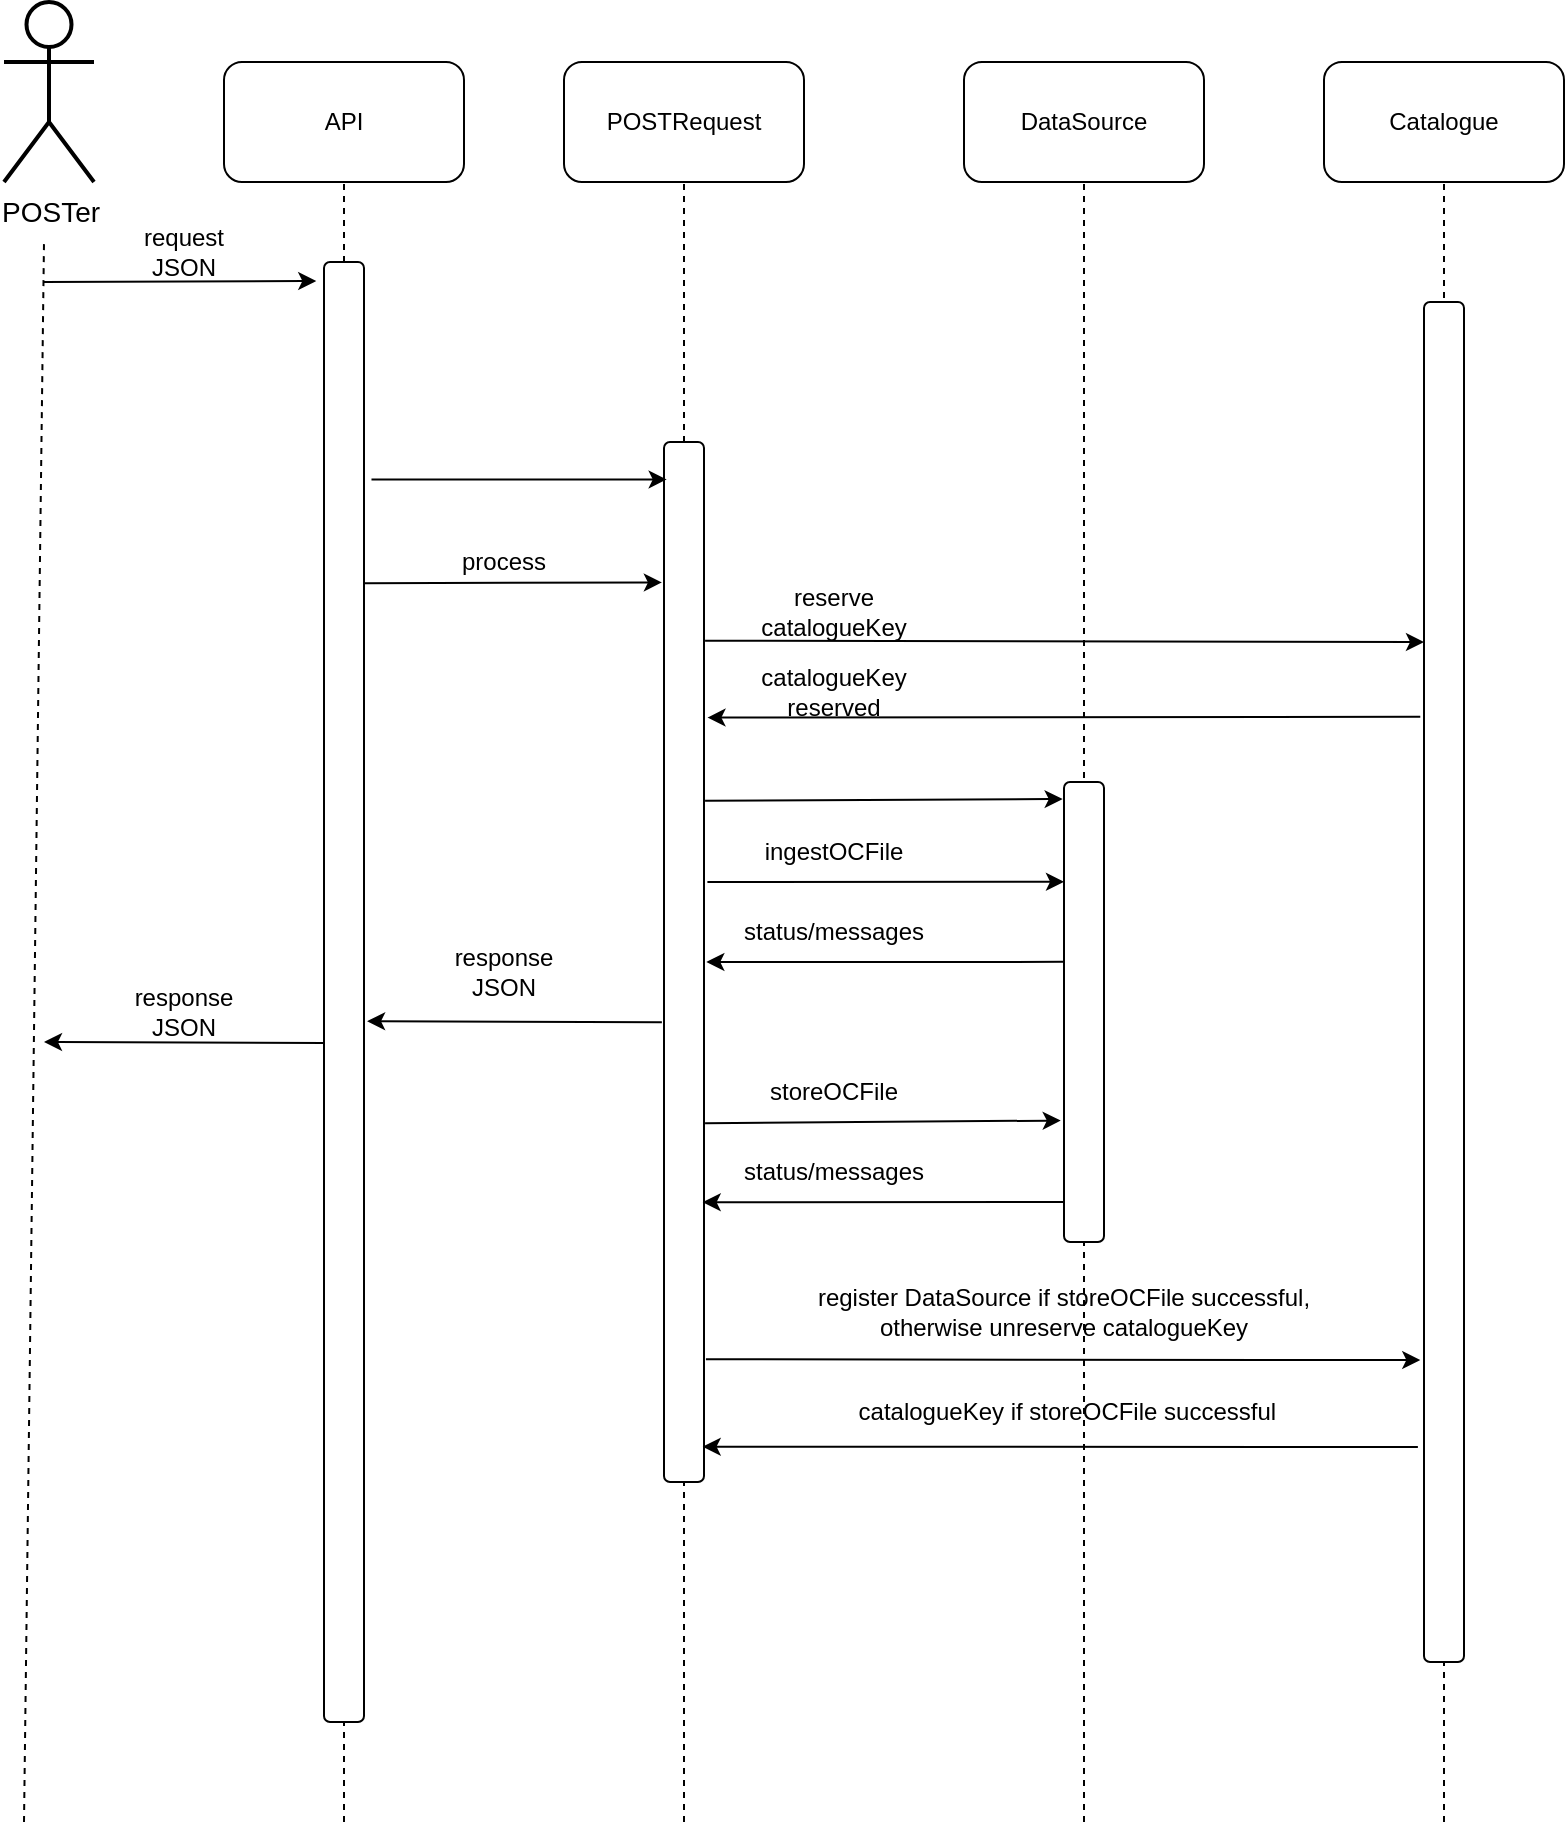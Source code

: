 <mxfile>
    <diagram id="3A0USOAVDXHrIUA4B3Xb" name="Page-1">
        <mxGraphModel dx="844" dy="419" grid="1" gridSize="10" guides="1" tooltips="1" connect="1" arrows="1" fold="1" page="1" pageScale="1" pageWidth="850" pageHeight="1100" math="0" shadow="0">
            <root>
                <mxCell id="0"/>
                <mxCell id="1" parent="0"/>
                <mxCell id="agV3x1X6RGqBZTGGjPY_-20" value="" style="endArrow=none;dashed=1;html=1;rounded=0;entryX=0.5;entryY=1;entryDx=0;entryDy=0;" parent="1" target="agV3x1X6RGqBZTGGjPY_-5" edge="1">
                    <mxGeometry width="50" height="50" relative="1" as="geometry">
                        <mxPoint x="550" y="920" as="sourcePoint"/>
                        <mxPoint x="540" y="200" as="targetPoint"/>
                    </mxGeometry>
                </mxCell>
                <mxCell id="agV3x1X6RGqBZTGGjPY_-115" value="" style="rounded=1;whiteSpace=wrap;html=1;" parent="1" vertex="1">
                    <mxGeometry x="540" y="400" width="20" height="230" as="geometry"/>
                </mxCell>
                <mxCell id="agV3x1X6RGqBZTGGjPY_-19" value="" style="endArrow=none;dashed=1;html=1;rounded=0;entryX=0.5;entryY=1;entryDx=0;entryDy=0;" parent="1" target="agV3x1X6RGqBZTGGjPY_-4" edge="1">
                    <mxGeometry width="50" height="50" relative="1" as="geometry">
                        <mxPoint x="730" y="920" as="sourcePoint"/>
                        <mxPoint x="730" y="170" as="targetPoint"/>
                    </mxGeometry>
                </mxCell>
                <mxCell id="agV3x1X6RGqBZTGGjPY_-114" value="" style="rounded=1;whiteSpace=wrap;html=1;" parent="1" vertex="1">
                    <mxGeometry x="720" y="160" width="20" height="680" as="geometry"/>
                </mxCell>
                <mxCell id="agV3x1X6RGqBZTGGjPY_-18" value="" style="endArrow=none;dashed=1;html=1;rounded=0;entryX=0.5;entryY=1;entryDx=0;entryDy=0;startArrow=none;" parent="1" target="agV3x1X6RGqBZTGGjPY_-3" edge="1">
                    <mxGeometry width="50" height="50" relative="1" as="geometry">
                        <mxPoint x="350" y="920" as="sourcePoint"/>
                        <mxPoint x="350" y="190" as="targetPoint"/>
                    </mxGeometry>
                </mxCell>
                <mxCell id="agV3x1X6RGqBZTGGjPY_-113" value="" style="rounded=1;whiteSpace=wrap;html=1;" parent="1" vertex="1">
                    <mxGeometry x="340" y="230" width="20" height="520" as="geometry"/>
                </mxCell>
                <mxCell id="agV3x1X6RGqBZTGGjPY_-7" value="" style="endArrow=none;dashed=1;html=1;rounded=0;entryX=0.5;entryY=1;entryDx=0;entryDy=0;" parent="1" target="agV3x1X6RGqBZTGGjPY_-2" edge="1">
                    <mxGeometry width="50" height="50" relative="1" as="geometry">
                        <mxPoint x="180" y="920" as="sourcePoint"/>
                        <mxPoint x="200" y="140" as="targetPoint"/>
                    </mxGeometry>
                </mxCell>
                <mxCell id="agV3x1X6RGqBZTGGjPY_-111" value="" style="rounded=1;whiteSpace=wrap;html=1;" parent="1" vertex="1">
                    <mxGeometry x="170" y="140" width="20" height="730" as="geometry"/>
                </mxCell>
                <mxCell id="agV3x1X6RGqBZTGGjPY_-1" value="POSTer" style="shape=umlActor;verticalLabelPosition=bottom;verticalAlign=top;html=1;outlineConnect=0;labelBackgroundColor=none;fontSize=14;strokeWidth=2;" parent="1" vertex="1">
                    <mxGeometry x="10" y="10" width="45" height="90" as="geometry"/>
                </mxCell>
                <mxCell id="agV3x1X6RGqBZTGGjPY_-2" value="API" style="rounded=1;whiteSpace=wrap;html=1;" parent="1" vertex="1">
                    <mxGeometry x="120" y="40" width="120" height="60" as="geometry"/>
                </mxCell>
                <mxCell id="agV3x1X6RGqBZTGGjPY_-3" value="POSTRequest" style="rounded=1;whiteSpace=wrap;html=1;" parent="1" vertex="1">
                    <mxGeometry x="290" y="40" width="120" height="60" as="geometry"/>
                </mxCell>
                <mxCell id="agV3x1X6RGqBZTGGjPY_-4" value="Catalogue" style="rounded=1;whiteSpace=wrap;html=1;" parent="1" vertex="1">
                    <mxGeometry x="670" y="40" width="120" height="60" as="geometry"/>
                </mxCell>
                <mxCell id="agV3x1X6RGqBZTGGjPY_-5" value="DataSource" style="rounded=1;whiteSpace=wrap;html=1;" parent="1" vertex="1">
                    <mxGeometry x="490" y="40" width="120" height="60" as="geometry"/>
                </mxCell>
                <mxCell id="agV3x1X6RGqBZTGGjPY_-6" value="" style="endArrow=none;dashed=1;html=1;rounded=0;" parent="1" edge="1">
                    <mxGeometry width="50" height="50" relative="1" as="geometry">
                        <mxPoint x="20" y="920" as="sourcePoint"/>
                        <mxPoint x="30" y="130" as="targetPoint"/>
                    </mxGeometry>
                </mxCell>
                <mxCell id="agV3x1X6RGqBZTGGjPY_-11" value="" style="endArrow=classic;html=1;rounded=0;entryX=-0.193;entryY=0.013;entryDx=0;entryDy=0;entryPerimeter=0;" parent="1" target="agV3x1X6RGqBZTGGjPY_-111" edge="1">
                    <mxGeometry width="50" height="50" relative="1" as="geometry">
                        <mxPoint x="30" y="150" as="sourcePoint"/>
                        <mxPoint x="160" y="150" as="targetPoint"/>
                    </mxGeometry>
                </mxCell>
                <mxCell id="agV3x1X6RGqBZTGGjPY_-12" value="request JSON" style="text;html=1;strokeColor=none;fillColor=none;align=center;verticalAlign=middle;whiteSpace=wrap;rounded=0;" parent="1" vertex="1">
                    <mxGeometry x="70" y="120" width="60" height="30" as="geometry"/>
                </mxCell>
                <mxCell id="agV3x1X6RGqBZTGGjPY_-21" value="" style="endArrow=classic;html=1;rounded=0;exitX=1.187;exitY=0.149;exitDx=0;exitDy=0;exitPerimeter=0;entryX=0.067;entryY=0.036;entryDx=0;entryDy=0;entryPerimeter=0;" parent="1" source="agV3x1X6RGqBZTGGjPY_-111" target="agV3x1X6RGqBZTGGjPY_-113" edge="1">
                    <mxGeometry width="50" height="50" relative="1" as="geometry">
                        <mxPoint x="200" y="249" as="sourcePoint"/>
                        <mxPoint x="310" y="260" as="targetPoint"/>
                    </mxGeometry>
                </mxCell>
                <mxCell id="agV3x1X6RGqBZTGGjPY_-33" value="" style="endArrow=classic;html=1;rounded=0;exitX=1.085;exitY=0.423;exitDx=0;exitDy=0;exitPerimeter=0;entryX=0;entryY=0.217;entryDx=0;entryDy=0;entryPerimeter=0;" parent="1" source="agV3x1X6RGqBZTGGjPY_-113" target="agV3x1X6RGqBZTGGjPY_-115" edge="1">
                    <mxGeometry width="50" height="50" relative="1" as="geometry">
                        <mxPoint x="380" y="447" as="sourcePoint"/>
                        <mxPoint x="520" y="460" as="targetPoint"/>
                    </mxGeometry>
                </mxCell>
                <mxCell id="agV3x1X6RGqBZTGGjPY_-34" value="ingestOCFile" style="text;html=1;strokeColor=none;fillColor=none;align=center;verticalAlign=middle;whiteSpace=wrap;rounded=0;" parent="1" vertex="1">
                    <mxGeometry x="395" y="420" width="60" height="30" as="geometry"/>
                </mxCell>
                <mxCell id="agV3x1X6RGqBZTGGjPY_-35" value="" style="endArrow=classic;html=1;rounded=0;entryX=1.058;entryY=0.5;entryDx=0;entryDy=0;entryPerimeter=0;exitX=0.001;exitY=0.391;exitDx=0;exitDy=0;exitPerimeter=0;" parent="1" source="agV3x1X6RGqBZTGGjPY_-115" target="agV3x1X6RGqBZTGGjPY_-113" edge="1">
                    <mxGeometry width="50" height="50" relative="1" as="geometry">
                        <mxPoint x="520" y="494" as="sourcePoint"/>
                        <mxPoint x="370" y="494" as="targetPoint"/>
                    </mxGeometry>
                </mxCell>
                <mxCell id="agV3x1X6RGqBZTGGjPY_-36" value="status/messages" style="text;html=1;strokeColor=none;fillColor=none;align=center;verticalAlign=middle;whiteSpace=wrap;rounded=0;" parent="1" vertex="1">
                    <mxGeometry x="385" y="460" width="80" height="30" as="geometry"/>
                </mxCell>
                <mxCell id="agV3x1X6RGqBZTGGjPY_-39" value="" style="endArrow=classic;html=1;rounded=0;exitX=-0.053;exitY=0.558;exitDx=0;exitDy=0;exitPerimeter=0;entryX=1.077;entryY=0.52;entryDx=0;entryDy=0;entryPerimeter=0;" parent="1" source="agV3x1X6RGqBZTGGjPY_-113" target="agV3x1X6RGqBZTGGjPY_-111" edge="1">
                    <mxGeometry width="50" height="50" relative="1" as="geometry">
                        <mxPoint x="310" y="530" as="sourcePoint"/>
                        <mxPoint x="210" y="530" as="targetPoint"/>
                    </mxGeometry>
                </mxCell>
                <mxCell id="agV3x1X6RGqBZTGGjPY_-40" value="response JSON" style="text;html=1;strokeColor=none;fillColor=none;align=center;verticalAlign=middle;whiteSpace=wrap;rounded=0;" parent="1" vertex="1">
                    <mxGeometry x="220" y="480" width="80" height="30" as="geometry"/>
                </mxCell>
                <mxCell id="agV3x1X6RGqBZTGGjPY_-41" value="" style="endArrow=classic;html=1;rounded=0;exitX=-0.013;exitY=0.535;exitDx=0;exitDy=0;exitPerimeter=0;" parent="1" source="agV3x1X6RGqBZTGGjPY_-111" edge="1">
                    <mxGeometry width="50" height="50" relative="1" as="geometry">
                        <mxPoint x="160" y="530" as="sourcePoint"/>
                        <mxPoint x="30" y="530" as="targetPoint"/>
                    </mxGeometry>
                </mxCell>
                <mxCell id="agV3x1X6RGqBZTGGjPY_-43" value="" style="endArrow=classic;html=1;rounded=0;exitX=1.027;exitY=0.655;exitDx=0;exitDy=0;exitPerimeter=0;entryX=-0.082;entryY=0.736;entryDx=0;entryDy=0;entryPerimeter=0;" parent="1" source="agV3x1X6RGqBZTGGjPY_-113" target="agV3x1X6RGqBZTGGjPY_-115" edge="1">
                    <mxGeometry width="50" height="50" relative="1" as="geometry">
                        <mxPoint x="380" y="530" as="sourcePoint"/>
                        <mxPoint x="520" y="572" as="targetPoint"/>
                    </mxGeometry>
                </mxCell>
                <mxCell id="agV3x1X6RGqBZTGGjPY_-44" value="storeOCFile" style="text;html=1;strokeColor=none;fillColor=none;align=center;verticalAlign=middle;whiteSpace=wrap;rounded=0;" parent="1" vertex="1">
                    <mxGeometry x="395" y="540" width="60" height="30" as="geometry"/>
                </mxCell>
                <mxCell id="agV3x1X6RGqBZTGGjPY_-53" value="" style="endArrow=classic;html=1;rounded=0;entryX=-0.093;entryY=0.778;entryDx=0;entryDy=0;entryPerimeter=0;exitX=1.049;exitY=0.882;exitDx=0;exitDy=0;exitPerimeter=0;" parent="1" source="agV3x1X6RGqBZTGGjPY_-113" target="agV3x1X6RGqBZTGGjPY_-114" edge="1">
                    <mxGeometry width="50" height="50" relative="1" as="geometry">
                        <mxPoint x="370" y="689" as="sourcePoint"/>
                        <mxPoint x="700" y="688" as="targetPoint"/>
                    </mxGeometry>
                </mxCell>
                <mxCell id="agV3x1X6RGqBZTGGjPY_-54" value="register DataSource if storeOCFile successful, otherwise unreserve catalogueKey" style="text;html=1;strokeColor=none;fillColor=none;align=center;verticalAlign=middle;whiteSpace=wrap;rounded=0;" parent="1" vertex="1">
                    <mxGeometry x="400" y="650" width="280" height="30" as="geometry"/>
                </mxCell>
                <mxCell id="agV3x1X6RGqBZTGGjPY_-55" value="" style="endArrow=classic;html=1;rounded=0;entryX=0.967;entryY=0.966;entryDx=0;entryDy=0;entryPerimeter=0;exitX=-0.153;exitY=0.842;exitDx=0;exitDy=0;exitPerimeter=0;" parent="1" source="agV3x1X6RGqBZTGGjPY_-114" target="agV3x1X6RGqBZTGGjPY_-113" edge="1">
                    <mxGeometry width="50" height="50" relative="1" as="geometry">
                        <mxPoint x="700" y="731" as="sourcePoint"/>
                        <mxPoint x="390" y="830" as="targetPoint"/>
                    </mxGeometry>
                </mxCell>
                <mxCell id="agV3x1X6RGqBZTGGjPY_-56" value="&amp;nbsp;catalogueKey if storeOCFile successful" style="text;html=1;strokeColor=none;fillColor=none;align=center;verticalAlign=middle;whiteSpace=wrap;rounded=0;" parent="1" vertex="1">
                    <mxGeometry x="400" y="700" width="280" height="30" as="geometry"/>
                </mxCell>
                <mxCell id="agV3x1X6RGqBZTGGjPY_-108" value="" style="endArrow=classic;html=1;rounded=0;entryX=0.967;entryY=0.731;entryDx=0;entryDy=0;entryPerimeter=0;exitX=-0.002;exitY=0.913;exitDx=0;exitDy=0;exitPerimeter=0;" parent="1" source="agV3x1X6RGqBZTGGjPY_-115" target="agV3x1X6RGqBZTGGjPY_-113" edge="1">
                    <mxGeometry width="50" height="50" relative="1" as="geometry">
                        <mxPoint x="530" y="610" as="sourcePoint"/>
                        <mxPoint x="380" y="610" as="targetPoint"/>
                    </mxGeometry>
                </mxCell>
                <mxCell id="agV3x1X6RGqBZTGGjPY_-109" value="status/messages" style="text;html=1;strokeColor=none;fillColor=none;align=center;verticalAlign=middle;whiteSpace=wrap;rounded=0;" parent="1" vertex="1">
                    <mxGeometry x="395" y="580" width="60" height="30" as="geometry"/>
                </mxCell>
                <mxCell id="qu7Ryfk8MuaqvVRfCXjr-6" value="" style="endArrow=classic;html=1;rounded=0;exitX=1.007;exitY=0.22;exitDx=0;exitDy=0;exitPerimeter=0;entryX=-0.053;entryY=0.135;entryDx=0;entryDy=0;entryPerimeter=0;" parent="1" source="agV3x1X6RGqBZTGGjPY_-111" target="agV3x1X6RGqBZTGGjPY_-113" edge="1">
                    <mxGeometry width="50" height="50" relative="1" as="geometry">
                        <mxPoint x="210" y="302" as="sourcePoint"/>
                        <mxPoint x="310" y="320" as="targetPoint"/>
                    </mxGeometry>
                </mxCell>
                <UserObject label="process request" placeholders="1" name="Variable" id="qu7Ryfk8MuaqvVRfCXjr-7">
                    <mxCell style="text;html=1;strokeColor=none;fillColor=none;align=center;verticalAlign=middle;whiteSpace=wrap;overflow=hidden;" parent="1" vertex="1">
                        <mxGeometry x="220" y="280" width="80" height="20" as="geometry"/>
                    </mxCell>
                </UserObject>
                <mxCell id="qu7Ryfk8MuaqvVRfCXjr-8" value="response JSON" style="text;html=1;strokeColor=none;fillColor=none;align=center;verticalAlign=middle;whiteSpace=wrap;rounded=0;" parent="1" vertex="1">
                    <mxGeometry x="60" y="500" width="80" height="30" as="geometry"/>
                </mxCell>
                <mxCell id="3" value="" style="endArrow=classic;html=1;rounded=0;exitX=1.027;exitY=0.345;exitDx=0;exitDy=0;exitPerimeter=0;entryX=-0.033;entryY=0.037;entryDx=0;entryDy=0;entryPerimeter=0;" parent="1" source="agV3x1X6RGqBZTGGjPY_-113" target="agV3x1X6RGqBZTGGjPY_-115" edge="1">
                    <mxGeometry width="50" height="50" relative="1" as="geometry">
                        <mxPoint x="380" y="420" as="sourcePoint"/>
                        <mxPoint x="510" y="409" as="targetPoint"/>
                    </mxGeometry>
                </mxCell>
                <mxCell id="4" value="" style="endArrow=classic;html=1;rounded=0;entryX=0;entryY=0.25;entryDx=0;entryDy=0;exitX=1.027;exitY=0.191;exitDx=0;exitDy=0;exitPerimeter=0;" parent="1" source="agV3x1X6RGqBZTGGjPY_-113" target="agV3x1X6RGqBZTGGjPY_-114" edge="1">
                    <mxGeometry width="50" height="50" relative="1" as="geometry">
                        <mxPoint x="380" y="330" as="sourcePoint"/>
                        <mxPoint x="700" y="330" as="targetPoint"/>
                    </mxGeometry>
                </mxCell>
                <mxCell id="5" value="reserve catalogueKey" style="text;html=1;strokeColor=none;fillColor=none;align=center;verticalAlign=middle;whiteSpace=wrap;rounded=0;" parent="1" vertex="1">
                    <mxGeometry x="395" y="300" width="60" height="30" as="geometry"/>
                </mxCell>
                <mxCell id="6" value="" style="endArrow=classic;html=1;rounded=0;exitX=-0.093;exitY=0.305;exitDx=0;exitDy=0;exitPerimeter=0;entryX=1.087;entryY=0.265;entryDx=0;entryDy=0;entryPerimeter=0;" parent="1" source="agV3x1X6RGqBZTGGjPY_-114" target="agV3x1X6RGqBZTGGjPY_-113" edge="1">
                    <mxGeometry width="50" height="50" relative="1" as="geometry">
                        <mxPoint x="690" y="289" as="sourcePoint"/>
                        <mxPoint x="380" y="367" as="targetPoint"/>
                    </mxGeometry>
                </mxCell>
                <mxCell id="7" value="catalogueKey reserved" style="text;html=1;strokeColor=none;fillColor=none;align=center;verticalAlign=middle;whiteSpace=wrap;rounded=0;" parent="1" vertex="1">
                    <mxGeometry x="395" y="340" width="60" height="30" as="geometry"/>
                </mxCell>
            </root>
        </mxGraphModel>
    </diagram>
</mxfile>